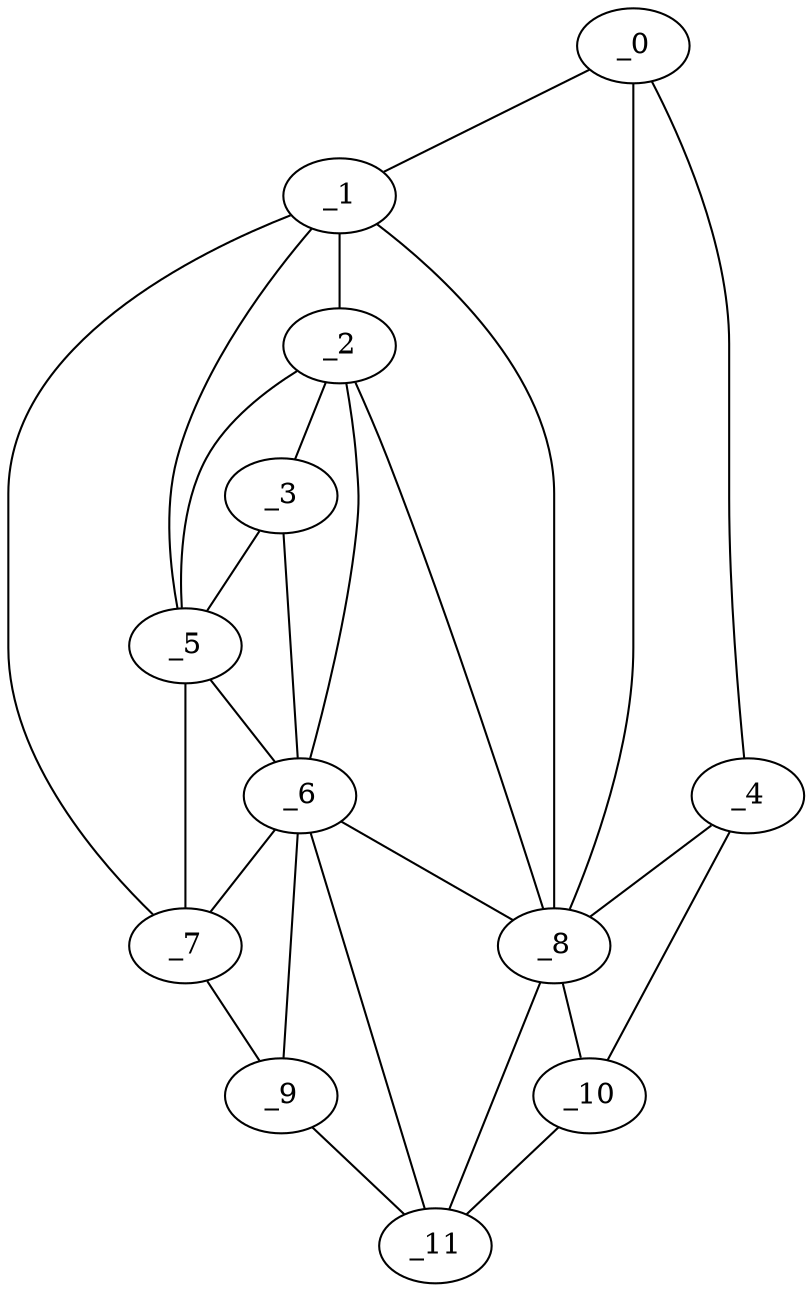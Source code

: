 graph "obj65__65.gxl" {
	_0	 [x=33,
		y=5];
	_1	 [x=36,
		y=78];
	_0 -- _1	 [valence=1];
	_4	 [x=55,
		y=2];
	_0 -- _4	 [valence=1];
	_8	 [x=73,
		y=32];
	_0 -- _8	 [valence=2];
	_2	 [x=49,
		y=87];
	_1 -- _2	 [valence=2];
	_5	 [x=55,
		y=102];
	_1 -- _5	 [valence=2];
	_7	 [x=68,
		y=125];
	_1 -- _7	 [valence=1];
	_1 -- _8	 [valence=2];
	_3	 [x=53,
		y=93];
	_2 -- _3	 [valence=2];
	_2 -- _5	 [valence=2];
	_6	 [x=65,
		y=90];
	_2 -- _6	 [valence=1];
	_2 -- _8	 [valence=2];
	_3 -- _5	 [valence=1];
	_3 -- _6	 [valence=2];
	_4 -- _8	 [valence=1];
	_10	 [x=95,
		y=27];
	_4 -- _10	 [valence=1];
	_5 -- _6	 [valence=2];
	_5 -- _7	 [valence=2];
	_6 -- _7	 [valence=1];
	_6 -- _8	 [valence=2];
	_9	 [x=89,
		y=122];
	_6 -- _9	 [valence=2];
	_11	 [x=97,
		y=34];
	_6 -- _11	 [valence=1];
	_7 -- _9	 [valence=1];
	_8 -- _10	 [valence=2];
	_8 -- _11	 [valence=2];
	_9 -- _11	 [valence=1];
	_10 -- _11	 [valence=1];
}
